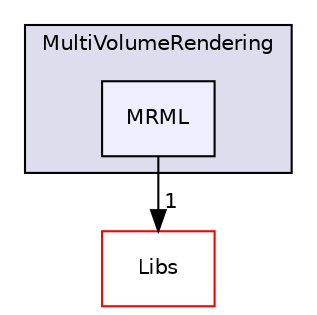 digraph "Modules/Loadable/MultiVolumeRendering/MRML" {
  bgcolor=transparent;
  compound=true
  node [ fontsize="10", fontname="Helvetica"];
  edge [ labelfontsize="10", labelfontname="Helvetica"];
  subgraph clusterdir_c52aac3d1f401120fd6ee5d11a584bf1 {
    graph [ bgcolor="#ddddee", pencolor="black", label="MultiVolumeRendering" fontname="Helvetica", fontsize="10", URL="dir_c52aac3d1f401120fd6ee5d11a584bf1.html"]
  dir_535d37a6425789873c5d82274ea70550 [shape=box, label="MRML", style="filled", fillcolor="#eeeeff", pencolor="black", URL="dir_535d37a6425789873c5d82274ea70550.html"];
  }
  dir_6e6cb9563333489fde7459b1f95e59a5 [shape=box label="Libs" color="red" URL="dir_6e6cb9563333489fde7459b1f95e59a5.html"];
  dir_535d37a6425789873c5d82274ea70550->dir_6e6cb9563333489fde7459b1f95e59a5 [headlabel="1", labeldistance=1.5 headhref="dir_000089_000012.html"];
}
